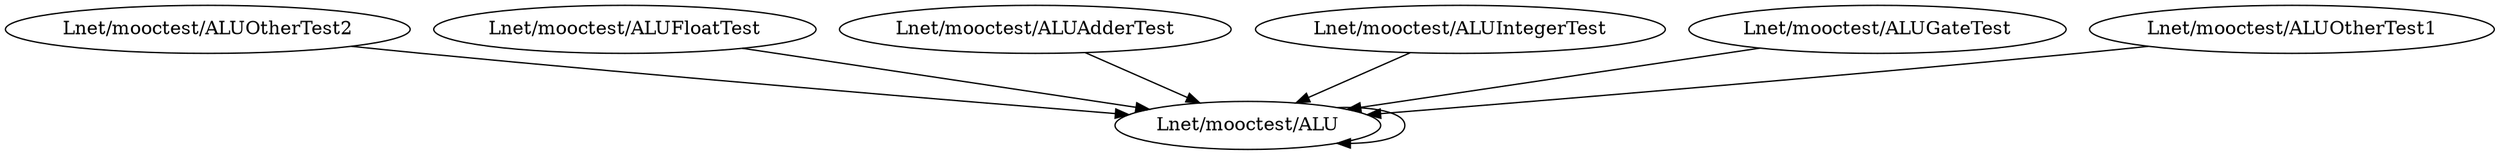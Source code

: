 digraph _class {
"Lnet/mooctest/ALUOtherTest2" -> "Lnet/mooctest/ALU";
"Lnet/mooctest/ALUFloatTest" -> "Lnet/mooctest/ALU";
"Lnet/mooctest/ALUAdderTest" -> "Lnet/mooctest/ALU";
"Lnet/mooctest/ALU" -> "Lnet/mooctest/ALU";
"Lnet/mooctest/ALUIntegerTest" -> "Lnet/mooctest/ALU";
"Lnet/mooctest/ALUGateTest" -> "Lnet/mooctest/ALU";
"Lnet/mooctest/ALUOtherTest1" -> "Lnet/mooctest/ALU";
}